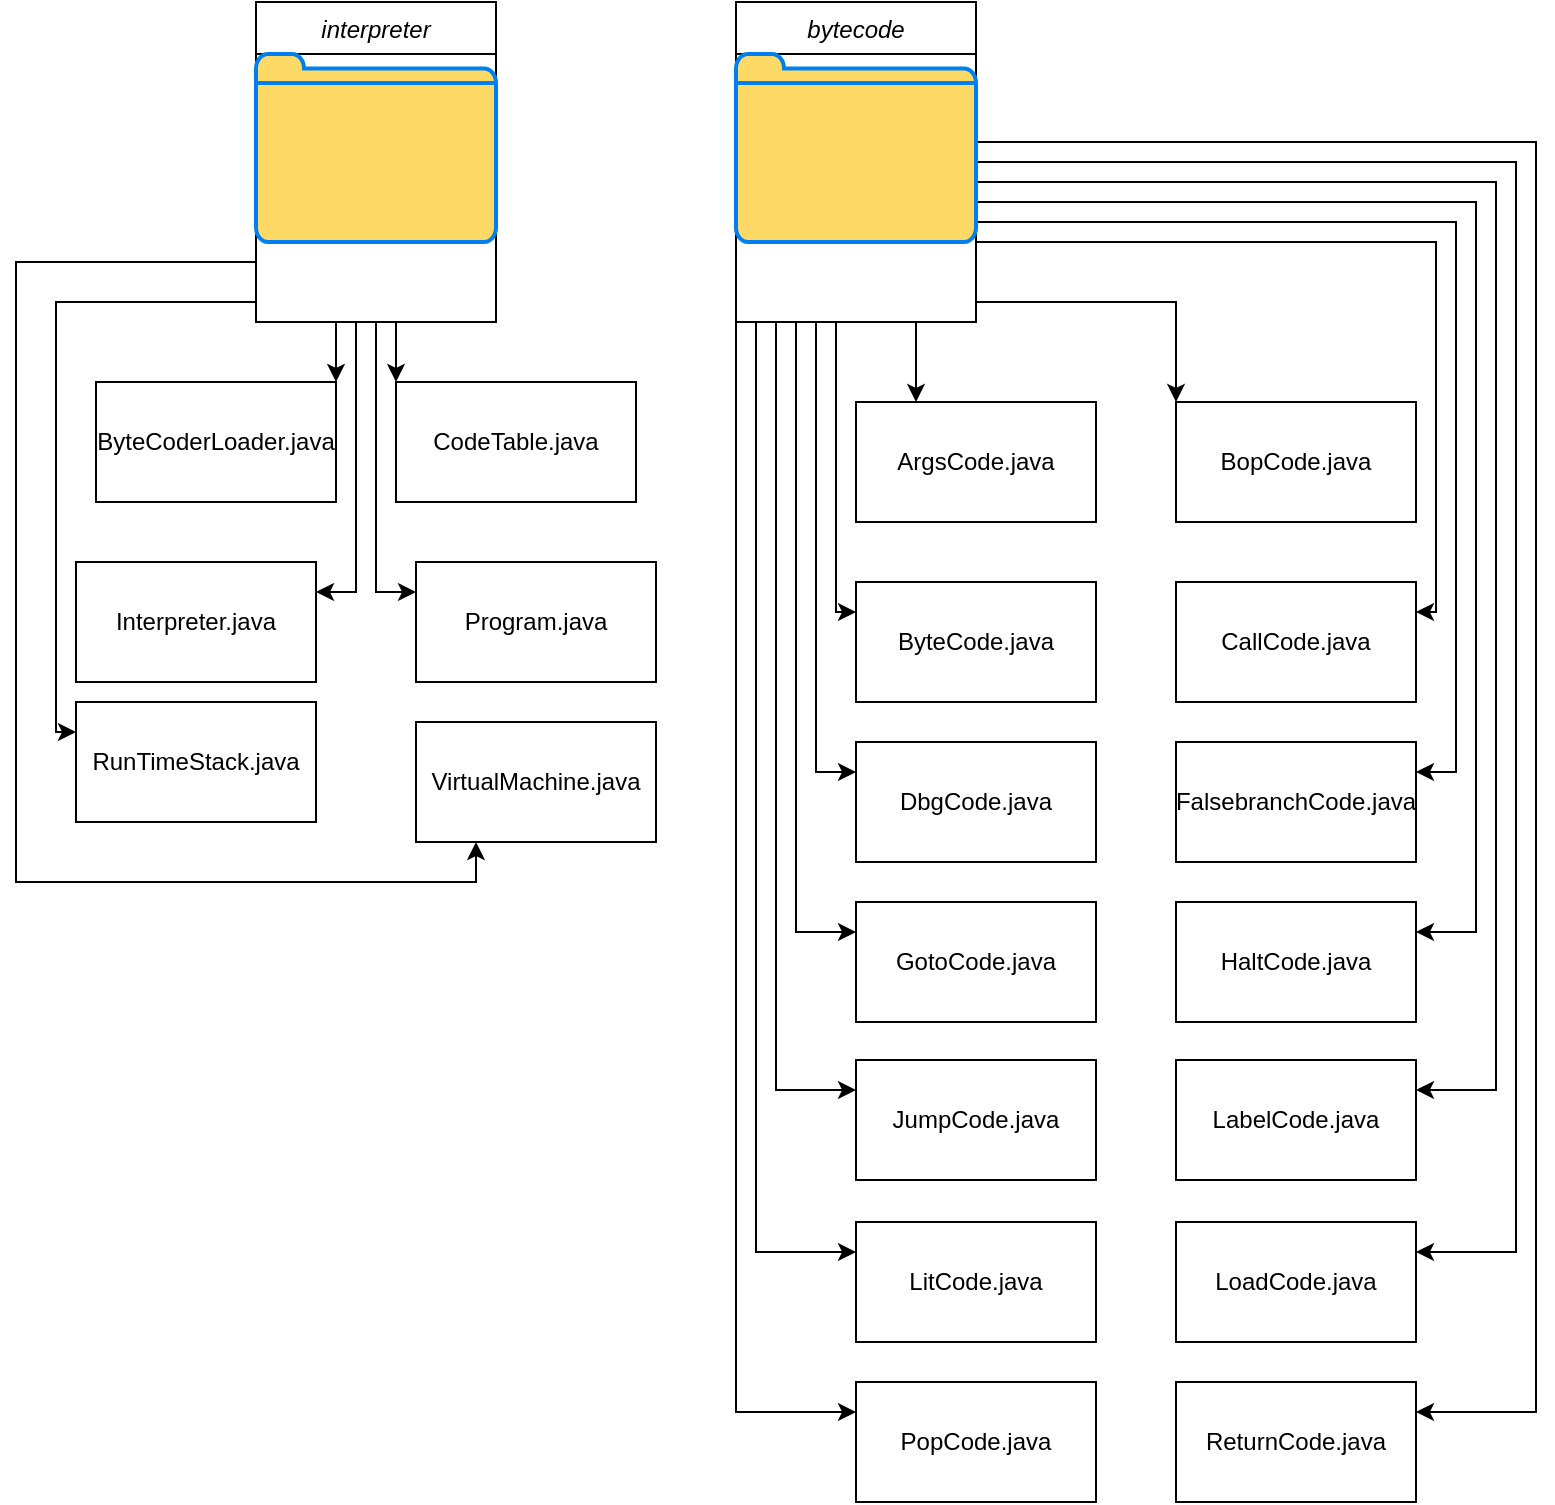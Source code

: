 <mxfile version="20.5.1" type="github">
  <diagram id="C5RBs43oDa-KdzZeNtuy" name="Page-1">
    <mxGraphModel dx="847" dy="712" grid="1" gridSize="10" guides="1" tooltips="1" connect="1" arrows="1" fold="1" page="1" pageScale="1" pageWidth="827" pageHeight="1169" math="0" shadow="0">
      <root>
        <mxCell id="WIyWlLk6GJQsqaUBKTNV-0" />
        <mxCell id="WIyWlLk6GJQsqaUBKTNV-1" parent="WIyWlLk6GJQsqaUBKTNV-0" />
        <mxCell id="xKXgVrUjVkph2GvwJkYo-58" style="edgeStyle=orthogonalEdgeStyle;rounded=0;orthogonalLoop=1;jettySize=auto;html=1;exitX=0.5;exitY=1;exitDx=0;exitDy=0;entryX=1;entryY=0;entryDx=0;entryDy=0;" edge="1" parent="WIyWlLk6GJQsqaUBKTNV-1" source="zkfFHV4jXpPFQw0GAbJ--0" target="xKXgVrUjVkph2GvwJkYo-19">
          <mxGeometry relative="1" as="geometry" />
        </mxCell>
        <mxCell id="xKXgVrUjVkph2GvwJkYo-59" style="edgeStyle=orthogonalEdgeStyle;rounded=0;orthogonalLoop=1;jettySize=auto;html=1;exitX=0.75;exitY=1;exitDx=0;exitDy=0;entryX=0;entryY=0;entryDx=0;entryDy=0;" edge="1" parent="WIyWlLk6GJQsqaUBKTNV-1" source="zkfFHV4jXpPFQw0GAbJ--0" target="xKXgVrUjVkph2GvwJkYo-20">
          <mxGeometry relative="1" as="geometry" />
        </mxCell>
        <mxCell id="xKXgVrUjVkph2GvwJkYo-60" style="edgeStyle=orthogonalEdgeStyle;rounded=0;orthogonalLoop=1;jettySize=auto;html=1;exitX=0.5;exitY=1;exitDx=0;exitDy=0;entryX=1;entryY=0.25;entryDx=0;entryDy=0;" edge="1" parent="WIyWlLk6GJQsqaUBKTNV-1" source="zkfFHV4jXpPFQw0GAbJ--0" target="xKXgVrUjVkph2GvwJkYo-21">
          <mxGeometry relative="1" as="geometry">
            <Array as="points">
              <mxPoint x="190" y="200" />
              <mxPoint x="190" y="335" />
            </Array>
          </mxGeometry>
        </mxCell>
        <mxCell id="xKXgVrUjVkph2GvwJkYo-63" style="edgeStyle=orthogonalEdgeStyle;rounded=0;orthogonalLoop=1;jettySize=auto;html=1;exitX=0.5;exitY=1;exitDx=0;exitDy=0;entryX=0;entryY=0.25;entryDx=0;entryDy=0;" edge="1" parent="WIyWlLk6GJQsqaUBKTNV-1" source="zkfFHV4jXpPFQw0GAbJ--0" target="xKXgVrUjVkph2GvwJkYo-18">
          <mxGeometry relative="1" as="geometry" />
        </mxCell>
        <mxCell id="xKXgVrUjVkph2GvwJkYo-66" style="edgeStyle=orthogonalEdgeStyle;rounded=0;orthogonalLoop=1;jettySize=auto;html=1;exitX=0;exitY=0.75;exitDx=0;exitDy=0;entryX=0;entryY=0.25;entryDx=0;entryDy=0;" edge="1" parent="WIyWlLk6GJQsqaUBKTNV-1" source="zkfFHV4jXpPFQw0GAbJ--0" target="xKXgVrUjVkph2GvwJkYo-17">
          <mxGeometry relative="1" as="geometry">
            <Array as="points">
              <mxPoint x="140" y="190" />
              <mxPoint x="40" y="190" />
              <mxPoint x="40" y="405" />
            </Array>
          </mxGeometry>
        </mxCell>
        <mxCell id="xKXgVrUjVkph2GvwJkYo-67" style="edgeStyle=orthogonalEdgeStyle;rounded=0;orthogonalLoop=1;jettySize=auto;html=1;exitX=0;exitY=0.5;exitDx=0;exitDy=0;entryX=0.25;entryY=1;entryDx=0;entryDy=0;" edge="1" parent="WIyWlLk6GJQsqaUBKTNV-1" source="zkfFHV4jXpPFQw0GAbJ--0" target="xKXgVrUjVkph2GvwJkYo-23">
          <mxGeometry relative="1" as="geometry">
            <Array as="points">
              <mxPoint x="140" y="170" />
              <mxPoint x="20" y="170" />
              <mxPoint x="20" y="480" />
              <mxPoint x="250" y="480" />
            </Array>
          </mxGeometry>
        </mxCell>
        <mxCell id="zkfFHV4jXpPFQw0GAbJ--0" value="interpreter" style="swimlane;fontStyle=2;align=center;verticalAlign=top;childLayout=stackLayout;horizontal=1;startSize=26;horizontalStack=0;resizeParent=1;resizeLast=0;collapsible=1;marginBottom=0;rounded=0;shadow=0;strokeWidth=1;" parent="WIyWlLk6GJQsqaUBKTNV-1" vertex="1">
          <mxGeometry x="140" y="40" width="120" height="160" as="geometry">
            <mxRectangle x="230" y="140" width="160" height="26" as="alternateBounds" />
          </mxGeometry>
        </mxCell>
        <mxCell id="xKXgVrUjVkph2GvwJkYo-1" value="" style="html=1;verticalLabelPosition=bottom;align=center;labelBackgroundColor=#ffffff;verticalAlign=top;strokeWidth=2;strokeColor=#0080F0;shadow=0;dashed=0;shape=mxgraph.ios7.icons.folder;fillColor=#FFD966;" vertex="1" parent="zkfFHV4jXpPFQw0GAbJ--0">
          <mxGeometry y="26" width="120" height="94" as="geometry" />
        </mxCell>
        <mxCell id="xKXgVrUjVkph2GvwJkYo-17" value="RunTimeStack.java" style="rounded=0;whiteSpace=wrap;html=1;" vertex="1" parent="WIyWlLk6GJQsqaUBKTNV-1">
          <mxGeometry x="50" y="390" width="120" height="60" as="geometry" />
        </mxCell>
        <mxCell id="xKXgVrUjVkph2GvwJkYo-18" value="Program.java" style="rounded=0;whiteSpace=wrap;html=1;" vertex="1" parent="WIyWlLk6GJQsqaUBKTNV-1">
          <mxGeometry x="220" y="320" width="120" height="60" as="geometry" />
        </mxCell>
        <mxCell id="xKXgVrUjVkph2GvwJkYo-19" value="ByteCoderLoader.java" style="rounded=0;whiteSpace=wrap;html=1;" vertex="1" parent="WIyWlLk6GJQsqaUBKTNV-1">
          <mxGeometry x="60" y="230" width="120" height="60" as="geometry" />
        </mxCell>
        <mxCell id="xKXgVrUjVkph2GvwJkYo-20" value="CodeTable.java" style="rounded=0;whiteSpace=wrap;html=1;" vertex="1" parent="WIyWlLk6GJQsqaUBKTNV-1">
          <mxGeometry x="210" y="230" width="120" height="60" as="geometry" />
        </mxCell>
        <mxCell id="xKXgVrUjVkph2GvwJkYo-21" value="Interpreter.java" style="rounded=0;whiteSpace=wrap;html=1;" vertex="1" parent="WIyWlLk6GJQsqaUBKTNV-1">
          <mxGeometry x="50" y="320" width="120" height="60" as="geometry" />
        </mxCell>
        <mxCell id="xKXgVrUjVkph2GvwJkYo-23" value="VirtualMachine.java" style="rounded=0;whiteSpace=wrap;html=1;" vertex="1" parent="WIyWlLk6GJQsqaUBKTNV-1">
          <mxGeometry x="220" y="400" width="120" height="60" as="geometry" />
        </mxCell>
        <mxCell id="xKXgVrUjVkph2GvwJkYo-43" style="edgeStyle=orthogonalEdgeStyle;rounded=0;orthogonalLoop=1;jettySize=auto;html=1;exitX=0.25;exitY=1;exitDx=0;exitDy=0;entryX=0;entryY=0.25;entryDx=0;entryDy=0;" edge="1" parent="WIyWlLk6GJQsqaUBKTNV-1" source="xKXgVrUjVkph2GvwJkYo-24" target="xKXgVrUjVkph2GvwJkYo-29">
          <mxGeometry relative="1" as="geometry">
            <Array as="points">
              <mxPoint x="430" y="200" />
              <mxPoint x="430" y="345" />
            </Array>
          </mxGeometry>
        </mxCell>
        <mxCell id="xKXgVrUjVkph2GvwJkYo-44" style="edgeStyle=orthogonalEdgeStyle;rounded=0;orthogonalLoop=1;jettySize=auto;html=1;exitX=0;exitY=1;exitDx=0;exitDy=0;entryX=0;entryY=0.25;entryDx=0;entryDy=0;" edge="1" parent="WIyWlLk6GJQsqaUBKTNV-1" source="xKXgVrUjVkph2GvwJkYo-24" target="xKXgVrUjVkph2GvwJkYo-31">
          <mxGeometry relative="1" as="geometry">
            <Array as="points">
              <mxPoint x="420" y="200" />
              <mxPoint x="420" y="425" />
            </Array>
          </mxGeometry>
        </mxCell>
        <mxCell id="xKXgVrUjVkph2GvwJkYo-45" style="edgeStyle=orthogonalEdgeStyle;rounded=0;orthogonalLoop=1;jettySize=auto;html=1;exitX=0;exitY=1;exitDx=0;exitDy=0;entryX=0;entryY=0.25;entryDx=0;entryDy=0;" edge="1" parent="WIyWlLk6GJQsqaUBKTNV-1" source="xKXgVrUjVkph2GvwJkYo-24" target="xKXgVrUjVkph2GvwJkYo-30">
          <mxGeometry relative="1" as="geometry">
            <Array as="points">
              <mxPoint x="410" y="200" />
              <mxPoint x="410" y="505" />
            </Array>
          </mxGeometry>
        </mxCell>
        <mxCell id="xKXgVrUjVkph2GvwJkYo-47" style="edgeStyle=orthogonalEdgeStyle;rounded=0;orthogonalLoop=1;jettySize=auto;html=1;exitX=0;exitY=1;exitDx=0;exitDy=0;entryX=0;entryY=0.25;entryDx=0;entryDy=0;" edge="1" parent="WIyWlLk6GJQsqaUBKTNV-1" source="xKXgVrUjVkph2GvwJkYo-24" target="xKXgVrUjVkph2GvwJkYo-33">
          <mxGeometry relative="1" as="geometry">
            <Array as="points">
              <mxPoint x="400" y="200" />
              <mxPoint x="400" y="584" />
            </Array>
          </mxGeometry>
        </mxCell>
        <mxCell id="xKXgVrUjVkph2GvwJkYo-48" style="edgeStyle=orthogonalEdgeStyle;rounded=0;orthogonalLoop=1;jettySize=auto;html=1;exitX=0;exitY=1;exitDx=0;exitDy=0;entryX=0;entryY=0.25;entryDx=0;entryDy=0;" edge="1" parent="WIyWlLk6GJQsqaUBKTNV-1" source="xKXgVrUjVkph2GvwJkYo-24" target="xKXgVrUjVkph2GvwJkYo-35">
          <mxGeometry relative="1" as="geometry">
            <Array as="points">
              <mxPoint x="390" y="200" />
              <mxPoint x="390" y="665" />
            </Array>
          </mxGeometry>
        </mxCell>
        <mxCell id="xKXgVrUjVkph2GvwJkYo-49" style="edgeStyle=orthogonalEdgeStyle;rounded=0;orthogonalLoop=1;jettySize=auto;html=1;exitX=0;exitY=1;exitDx=0;exitDy=0;entryX=0;entryY=0.25;entryDx=0;entryDy=0;" edge="1" parent="WIyWlLk6GJQsqaUBKTNV-1" source="xKXgVrUjVkph2GvwJkYo-24" target="xKXgVrUjVkph2GvwJkYo-38">
          <mxGeometry relative="1" as="geometry" />
        </mxCell>
        <mxCell id="xKXgVrUjVkph2GvwJkYo-50" style="edgeStyle=orthogonalEdgeStyle;rounded=0;orthogonalLoop=1;jettySize=auto;html=1;exitX=0.75;exitY=1;exitDx=0;exitDy=0;entryX=0.25;entryY=0;entryDx=0;entryDy=0;" edge="1" parent="WIyWlLk6GJQsqaUBKTNV-1" source="xKXgVrUjVkph2GvwJkYo-24" target="xKXgVrUjVkph2GvwJkYo-26">
          <mxGeometry relative="1" as="geometry" />
        </mxCell>
        <mxCell id="xKXgVrUjVkph2GvwJkYo-51" style="edgeStyle=orthogonalEdgeStyle;rounded=0;orthogonalLoop=1;jettySize=auto;html=1;exitX=1;exitY=0.75;exitDx=0;exitDy=0;entryX=0;entryY=0;entryDx=0;entryDy=0;" edge="1" parent="WIyWlLk6GJQsqaUBKTNV-1" source="xKXgVrUjVkph2GvwJkYo-24" target="xKXgVrUjVkph2GvwJkYo-28">
          <mxGeometry relative="1" as="geometry">
            <Array as="points">
              <mxPoint x="500" y="190" />
              <mxPoint x="600" y="190" />
            </Array>
          </mxGeometry>
        </mxCell>
        <mxCell id="xKXgVrUjVkph2GvwJkYo-52" style="edgeStyle=orthogonalEdgeStyle;rounded=0;orthogonalLoop=1;jettySize=auto;html=1;exitX=1;exitY=0.75;exitDx=0;exitDy=0;entryX=1;entryY=0.25;entryDx=0;entryDy=0;" edge="1" parent="WIyWlLk6GJQsqaUBKTNV-1" source="xKXgVrUjVkph2GvwJkYo-24" target="xKXgVrUjVkph2GvwJkYo-27">
          <mxGeometry relative="1" as="geometry">
            <Array as="points">
              <mxPoint x="730" y="160" />
              <mxPoint x="730" y="345" />
            </Array>
          </mxGeometry>
        </mxCell>
        <mxCell id="xKXgVrUjVkph2GvwJkYo-53" style="edgeStyle=orthogonalEdgeStyle;rounded=0;orthogonalLoop=1;jettySize=auto;html=1;exitX=1;exitY=0.5;exitDx=0;exitDy=0;entryX=1;entryY=0.25;entryDx=0;entryDy=0;" edge="1" parent="WIyWlLk6GJQsqaUBKTNV-1" source="xKXgVrUjVkph2GvwJkYo-24" target="xKXgVrUjVkph2GvwJkYo-32">
          <mxGeometry relative="1" as="geometry">
            <Array as="points">
              <mxPoint x="500" y="150" />
              <mxPoint x="740" y="150" />
              <mxPoint x="740" y="425" />
            </Array>
          </mxGeometry>
        </mxCell>
        <mxCell id="xKXgVrUjVkph2GvwJkYo-54" style="edgeStyle=orthogonalEdgeStyle;rounded=0;orthogonalLoop=1;jettySize=auto;html=1;exitX=1;exitY=0.5;exitDx=0;exitDy=0;entryX=1;entryY=0.25;entryDx=0;entryDy=0;" edge="1" parent="WIyWlLk6GJQsqaUBKTNV-1" source="xKXgVrUjVkph2GvwJkYo-24" target="xKXgVrUjVkph2GvwJkYo-34">
          <mxGeometry relative="1" as="geometry">
            <Array as="points">
              <mxPoint x="500" y="140" />
              <mxPoint x="750" y="140" />
              <mxPoint x="750" y="505" />
            </Array>
          </mxGeometry>
        </mxCell>
        <mxCell id="xKXgVrUjVkph2GvwJkYo-55" style="edgeStyle=orthogonalEdgeStyle;rounded=0;orthogonalLoop=1;jettySize=auto;html=1;exitX=1;exitY=0.5;exitDx=0;exitDy=0;entryX=1;entryY=0.25;entryDx=0;entryDy=0;" edge="1" parent="WIyWlLk6GJQsqaUBKTNV-1" source="xKXgVrUjVkph2GvwJkYo-24" target="xKXgVrUjVkph2GvwJkYo-36">
          <mxGeometry relative="1" as="geometry">
            <Array as="points">
              <mxPoint x="500" y="130" />
              <mxPoint x="760" y="130" />
              <mxPoint x="760" y="584" />
            </Array>
          </mxGeometry>
        </mxCell>
        <mxCell id="xKXgVrUjVkph2GvwJkYo-56" style="edgeStyle=orthogonalEdgeStyle;rounded=0;orthogonalLoop=1;jettySize=auto;html=1;exitX=1;exitY=0.25;exitDx=0;exitDy=0;entryX=1;entryY=0.25;entryDx=0;entryDy=0;" edge="1" parent="WIyWlLk6GJQsqaUBKTNV-1" source="xKXgVrUjVkph2GvwJkYo-24" target="xKXgVrUjVkph2GvwJkYo-37">
          <mxGeometry relative="1" as="geometry">
            <Array as="points">
              <mxPoint x="500" y="120" />
              <mxPoint x="770" y="120" />
              <mxPoint x="770" y="665" />
            </Array>
          </mxGeometry>
        </mxCell>
        <mxCell id="xKXgVrUjVkph2GvwJkYo-57" style="edgeStyle=orthogonalEdgeStyle;rounded=0;orthogonalLoop=1;jettySize=auto;html=1;exitX=1;exitY=0.25;exitDx=0;exitDy=0;entryX=1;entryY=0.25;entryDx=0;entryDy=0;" edge="1" parent="WIyWlLk6GJQsqaUBKTNV-1" source="xKXgVrUjVkph2GvwJkYo-24" target="xKXgVrUjVkph2GvwJkYo-39">
          <mxGeometry relative="1" as="geometry">
            <Array as="points">
              <mxPoint x="500" y="110" />
              <mxPoint x="780" y="110" />
              <mxPoint x="780" y="745" />
            </Array>
          </mxGeometry>
        </mxCell>
        <mxCell id="xKXgVrUjVkph2GvwJkYo-24" value="bytecode" style="swimlane;fontStyle=2;align=center;verticalAlign=top;childLayout=stackLayout;horizontal=1;startSize=26;horizontalStack=0;resizeParent=1;resizeLast=0;collapsible=1;marginBottom=0;rounded=0;shadow=0;strokeWidth=1;" vertex="1" parent="WIyWlLk6GJQsqaUBKTNV-1">
          <mxGeometry x="380" y="40" width="120" height="160" as="geometry">
            <mxRectangle x="230" y="140" width="160" height="26" as="alternateBounds" />
          </mxGeometry>
        </mxCell>
        <mxCell id="xKXgVrUjVkph2GvwJkYo-25" value="" style="html=1;verticalLabelPosition=bottom;align=center;labelBackgroundColor=#ffffff;verticalAlign=top;strokeWidth=2;strokeColor=#0080F0;shadow=0;dashed=0;shape=mxgraph.ios7.icons.folder;fillColor=#FFD966;" vertex="1" parent="xKXgVrUjVkph2GvwJkYo-24">
          <mxGeometry y="26" width="120" height="94" as="geometry" />
        </mxCell>
        <mxCell id="xKXgVrUjVkph2GvwJkYo-26" value="ArgsCode.java" style="rounded=0;whiteSpace=wrap;html=1;" vertex="1" parent="WIyWlLk6GJQsqaUBKTNV-1">
          <mxGeometry x="440" y="240" width="120" height="60" as="geometry" />
        </mxCell>
        <mxCell id="xKXgVrUjVkph2GvwJkYo-27" value="CallCode.java" style="rounded=0;whiteSpace=wrap;html=1;" vertex="1" parent="WIyWlLk6GJQsqaUBKTNV-1">
          <mxGeometry x="600" y="330" width="120" height="60" as="geometry" />
        </mxCell>
        <mxCell id="xKXgVrUjVkph2GvwJkYo-28" value="BopCode.java" style="rounded=0;whiteSpace=wrap;html=1;" vertex="1" parent="WIyWlLk6GJQsqaUBKTNV-1">
          <mxGeometry x="600" y="240" width="120" height="60" as="geometry" />
        </mxCell>
        <mxCell id="xKXgVrUjVkph2GvwJkYo-29" value="ByteCode.java" style="rounded=0;whiteSpace=wrap;html=1;" vertex="1" parent="WIyWlLk6GJQsqaUBKTNV-1">
          <mxGeometry x="440" y="330" width="120" height="60" as="geometry" />
        </mxCell>
        <mxCell id="xKXgVrUjVkph2GvwJkYo-30" value="GotoCode.java" style="rounded=0;whiteSpace=wrap;html=1;" vertex="1" parent="WIyWlLk6GJQsqaUBKTNV-1">
          <mxGeometry x="440" y="490" width="120" height="60" as="geometry" />
        </mxCell>
        <mxCell id="xKXgVrUjVkph2GvwJkYo-31" value="DbgCode.java" style="rounded=0;whiteSpace=wrap;html=1;" vertex="1" parent="WIyWlLk6GJQsqaUBKTNV-1">
          <mxGeometry x="440" y="410" width="120" height="60" as="geometry" />
        </mxCell>
        <mxCell id="xKXgVrUjVkph2GvwJkYo-32" value="FalsebranchCode.java" style="rounded=0;whiteSpace=wrap;html=1;" vertex="1" parent="WIyWlLk6GJQsqaUBKTNV-1">
          <mxGeometry x="600" y="410" width="120" height="60" as="geometry" />
        </mxCell>
        <mxCell id="xKXgVrUjVkph2GvwJkYo-33" value="JumpCode.java" style="rounded=0;whiteSpace=wrap;html=1;" vertex="1" parent="WIyWlLk6GJQsqaUBKTNV-1">
          <mxGeometry x="440" y="569" width="120" height="60" as="geometry" />
        </mxCell>
        <mxCell id="xKXgVrUjVkph2GvwJkYo-34" value="HaltCode.java" style="rounded=0;whiteSpace=wrap;html=1;" vertex="1" parent="WIyWlLk6GJQsqaUBKTNV-1">
          <mxGeometry x="600" y="490" width="120" height="60" as="geometry" />
        </mxCell>
        <mxCell id="xKXgVrUjVkph2GvwJkYo-35" value="LitCode.java" style="rounded=0;whiteSpace=wrap;html=1;" vertex="1" parent="WIyWlLk6GJQsqaUBKTNV-1">
          <mxGeometry x="440" y="650" width="120" height="60" as="geometry" />
        </mxCell>
        <mxCell id="xKXgVrUjVkph2GvwJkYo-36" value="LabelCode.java" style="rounded=0;whiteSpace=wrap;html=1;" vertex="1" parent="WIyWlLk6GJQsqaUBKTNV-1">
          <mxGeometry x="600" y="569" width="120" height="60" as="geometry" />
        </mxCell>
        <mxCell id="xKXgVrUjVkph2GvwJkYo-37" value="LoadCode.java" style="rounded=0;whiteSpace=wrap;html=1;" vertex="1" parent="WIyWlLk6GJQsqaUBKTNV-1">
          <mxGeometry x="600" y="650" width="120" height="60" as="geometry" />
        </mxCell>
        <mxCell id="xKXgVrUjVkph2GvwJkYo-38" value="PopCode.java" style="rounded=0;whiteSpace=wrap;html=1;" vertex="1" parent="WIyWlLk6GJQsqaUBKTNV-1">
          <mxGeometry x="440" y="730" width="120" height="60" as="geometry" />
        </mxCell>
        <mxCell id="xKXgVrUjVkph2GvwJkYo-39" value="ReturnCode.java" style="rounded=0;whiteSpace=wrap;html=1;" vertex="1" parent="WIyWlLk6GJQsqaUBKTNV-1">
          <mxGeometry x="600" y="730" width="120" height="60" as="geometry" />
        </mxCell>
      </root>
    </mxGraphModel>
  </diagram>
</mxfile>
